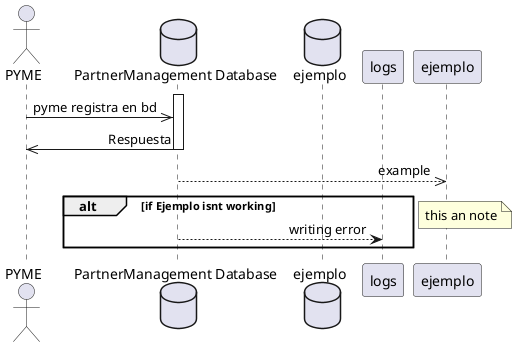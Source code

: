 @startuml Different flow
skinparam sequenceMessageAlign right

actor "PYME" as A 
database "PartnerManagement Database" as BDPartnerManagement
database "ejemplo" as Ejemplo 
participant "logs" as logs 

activate BDPartnerManagement
A ->> BDPartnerManagement: pyme registra en bd
BDPartnerManagement->>A: Respuesta
deactivate BDPartnerManagement
BDPartnerManagement -->> ejemplo: example

alt if Ejemplo isnt working 
    BDPartnerManagement --> logs: writing error 
end


note left: this an note 

@enduml